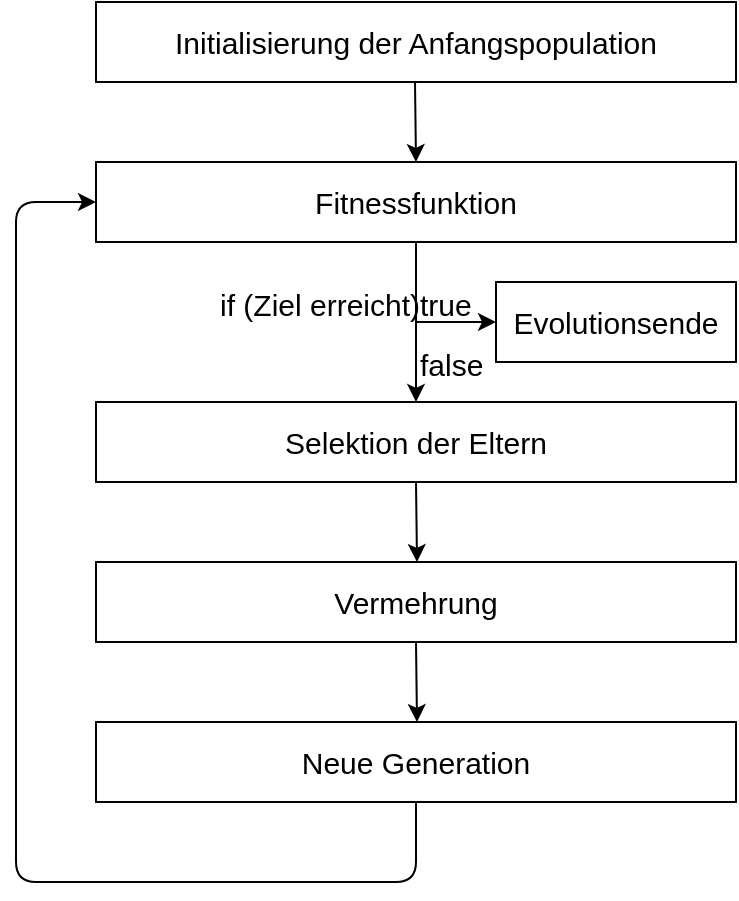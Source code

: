 <mxfile version="11.0.5" type="device"><diagram id="SHstpvbAwNNn-feEU0g2" name="Page-1"><mxGraphModel dx="1185" dy="671" grid="1" gridSize="10" guides="1" tooltips="1" connect="1" arrows="1" fold="1" page="1" pageScale="1" pageWidth="850" pageHeight="1100" math="0" shadow="0"><root><mxCell id="0"/><mxCell id="1" parent="0"/><mxCell id="2a3lxwFtPAP2kvA-qEAC-1" value="&lt;font style=&quot;font-size: 15px&quot;&gt;Initialisierung der Anfangspopulation&lt;/font&gt;" style="rounded=0;whiteSpace=wrap;html=1;" parent="1" vertex="1"><mxGeometry x="280" y="160" width="320" height="40" as="geometry"/></mxCell><mxCell id="2a3lxwFtPAP2kvA-qEAC-2" value="" style="endArrow=classic;html=1;" parent="1" edge="1"><mxGeometry width="50" height="50" relative="1" as="geometry"><mxPoint x="439.5" y="200" as="sourcePoint"/><mxPoint x="440" y="240" as="targetPoint"/></mxGeometry></mxCell><mxCell id="2a3lxwFtPAP2kvA-qEAC-6" value="" style="endArrow=classic;html=1;" parent="1" edge="1"><mxGeometry width="50" height="50" relative="1" as="geometry"><mxPoint x="440" y="280" as="sourcePoint"/><mxPoint x="440" y="360" as="targetPoint"/></mxGeometry></mxCell><mxCell id="2a3lxwFtPAP2kvA-qEAC-9" value="&lt;font style=&quot;font-size: 15px&quot;&gt;Fitnessfunktion&lt;/font&gt;" style="rounded=0;whiteSpace=wrap;html=1;" parent="1" vertex="1"><mxGeometry x="280" y="240" width="320" height="40" as="geometry"/></mxCell><mxCell id="2a3lxwFtPAP2kvA-qEAC-12" value="" style="endArrow=classic;html=1;" parent="1" edge="1"><mxGeometry width="50" height="50" relative="1" as="geometry"><mxPoint x="440" y="320" as="sourcePoint"/><mxPoint x="480" y="320" as="targetPoint"/></mxGeometry></mxCell><mxCell id="2a3lxwFtPAP2kvA-qEAC-13" value="&lt;font style=&quot;font-size: 15px&quot;&gt;if (Ziel erreicht)&lt;/font&gt;" style="text;html=1;resizable=0;points=[];autosize=1;align=left;verticalAlign=top;spacingTop=-4;" parent="1" vertex="1"><mxGeometry x="340" y="300" width="110" height="20" as="geometry"/></mxCell><mxCell id="2a3lxwFtPAP2kvA-qEAC-14" value="&lt;font style=&quot;font-size: 15px&quot;&gt;true&lt;/font&gt;" style="text;html=1;resizable=0;points=[];autosize=1;align=left;verticalAlign=top;spacingTop=-4;" parent="1" vertex="1"><mxGeometry x="440" y="300" width="40" height="20" as="geometry"/></mxCell><mxCell id="2a3lxwFtPAP2kvA-qEAC-16" value="&lt;font style=&quot;font-size: 15px&quot;&gt;false&lt;/font&gt;" style="text;html=1;resizable=0;points=[];autosize=1;align=left;verticalAlign=top;spacingTop=-4;" parent="1" vertex="1"><mxGeometry x="440" y="330" width="50" height="20" as="geometry"/></mxCell><mxCell id="2a3lxwFtPAP2kvA-qEAC-17" value="&lt;font style=&quot;font-size: 15px&quot;&gt;Evolutionsende&lt;/font&gt;" style="rounded=0;whiteSpace=wrap;html=1;" parent="1" vertex="1"><mxGeometry x="480" y="300" width="120" height="40" as="geometry"/></mxCell><mxCell id="2a3lxwFtPAP2kvA-qEAC-18" value="&lt;font style=&quot;font-size: 15px&quot;&gt;Selektion der Eltern&lt;/font&gt;" style="rounded=0;whiteSpace=wrap;html=1;" parent="1" vertex="1"><mxGeometry x="280" y="360" width="320" height="40" as="geometry"/></mxCell><mxCell id="2a3lxwFtPAP2kvA-qEAC-19" value="&lt;font style=&quot;font-size: 15px&quot;&gt;Vermehrung&lt;/font&gt;" style="rounded=0;whiteSpace=wrap;html=1;" parent="1" vertex="1"><mxGeometry x="280" y="440" width="320" height="40" as="geometry"/></mxCell><mxCell id="2a3lxwFtPAP2kvA-qEAC-20" value="&lt;font style=&quot;font-size: 15px&quot;&gt;Neue Generation&lt;/font&gt;" style="rounded=0;whiteSpace=wrap;html=1;" parent="1" vertex="1"><mxGeometry x="280" y="520" width="320" height="40" as="geometry"/></mxCell><mxCell id="2a3lxwFtPAP2kvA-qEAC-21" value="" style="endArrow=classic;html=1;" parent="1" edge="1"><mxGeometry width="50" height="50" relative="1" as="geometry"><mxPoint x="440" y="400" as="sourcePoint"/><mxPoint x="440.5" y="440" as="targetPoint"/></mxGeometry></mxCell><mxCell id="2a3lxwFtPAP2kvA-qEAC-22" value="" style="endArrow=classic;html=1;" parent="1" edge="1"><mxGeometry width="50" height="50" relative="1" as="geometry"><mxPoint x="440" y="480" as="sourcePoint"/><mxPoint x="440.5" y="520" as="targetPoint"/></mxGeometry></mxCell><mxCell id="2a3lxwFtPAP2kvA-qEAC-25" value="" style="endArrow=classic;html=1;entryX=0;entryY=0.5;entryDx=0;entryDy=0;exitX=0.5;exitY=1;exitDx=0;exitDy=0;" parent="1" source="2a3lxwFtPAP2kvA-qEAC-20" target="2a3lxwFtPAP2kvA-qEAC-9" edge="1"><mxGeometry width="50" height="50" relative="1" as="geometry"><mxPoint x="440" y="600" as="sourcePoint"/><mxPoint x="480" y="280" as="targetPoint"/><Array as="points"><mxPoint x="440" y="600"/><mxPoint x="240" y="600"/><mxPoint x="240" y="260"/></Array></mxGeometry></mxCell></root></mxGraphModel></diagram></mxfile>